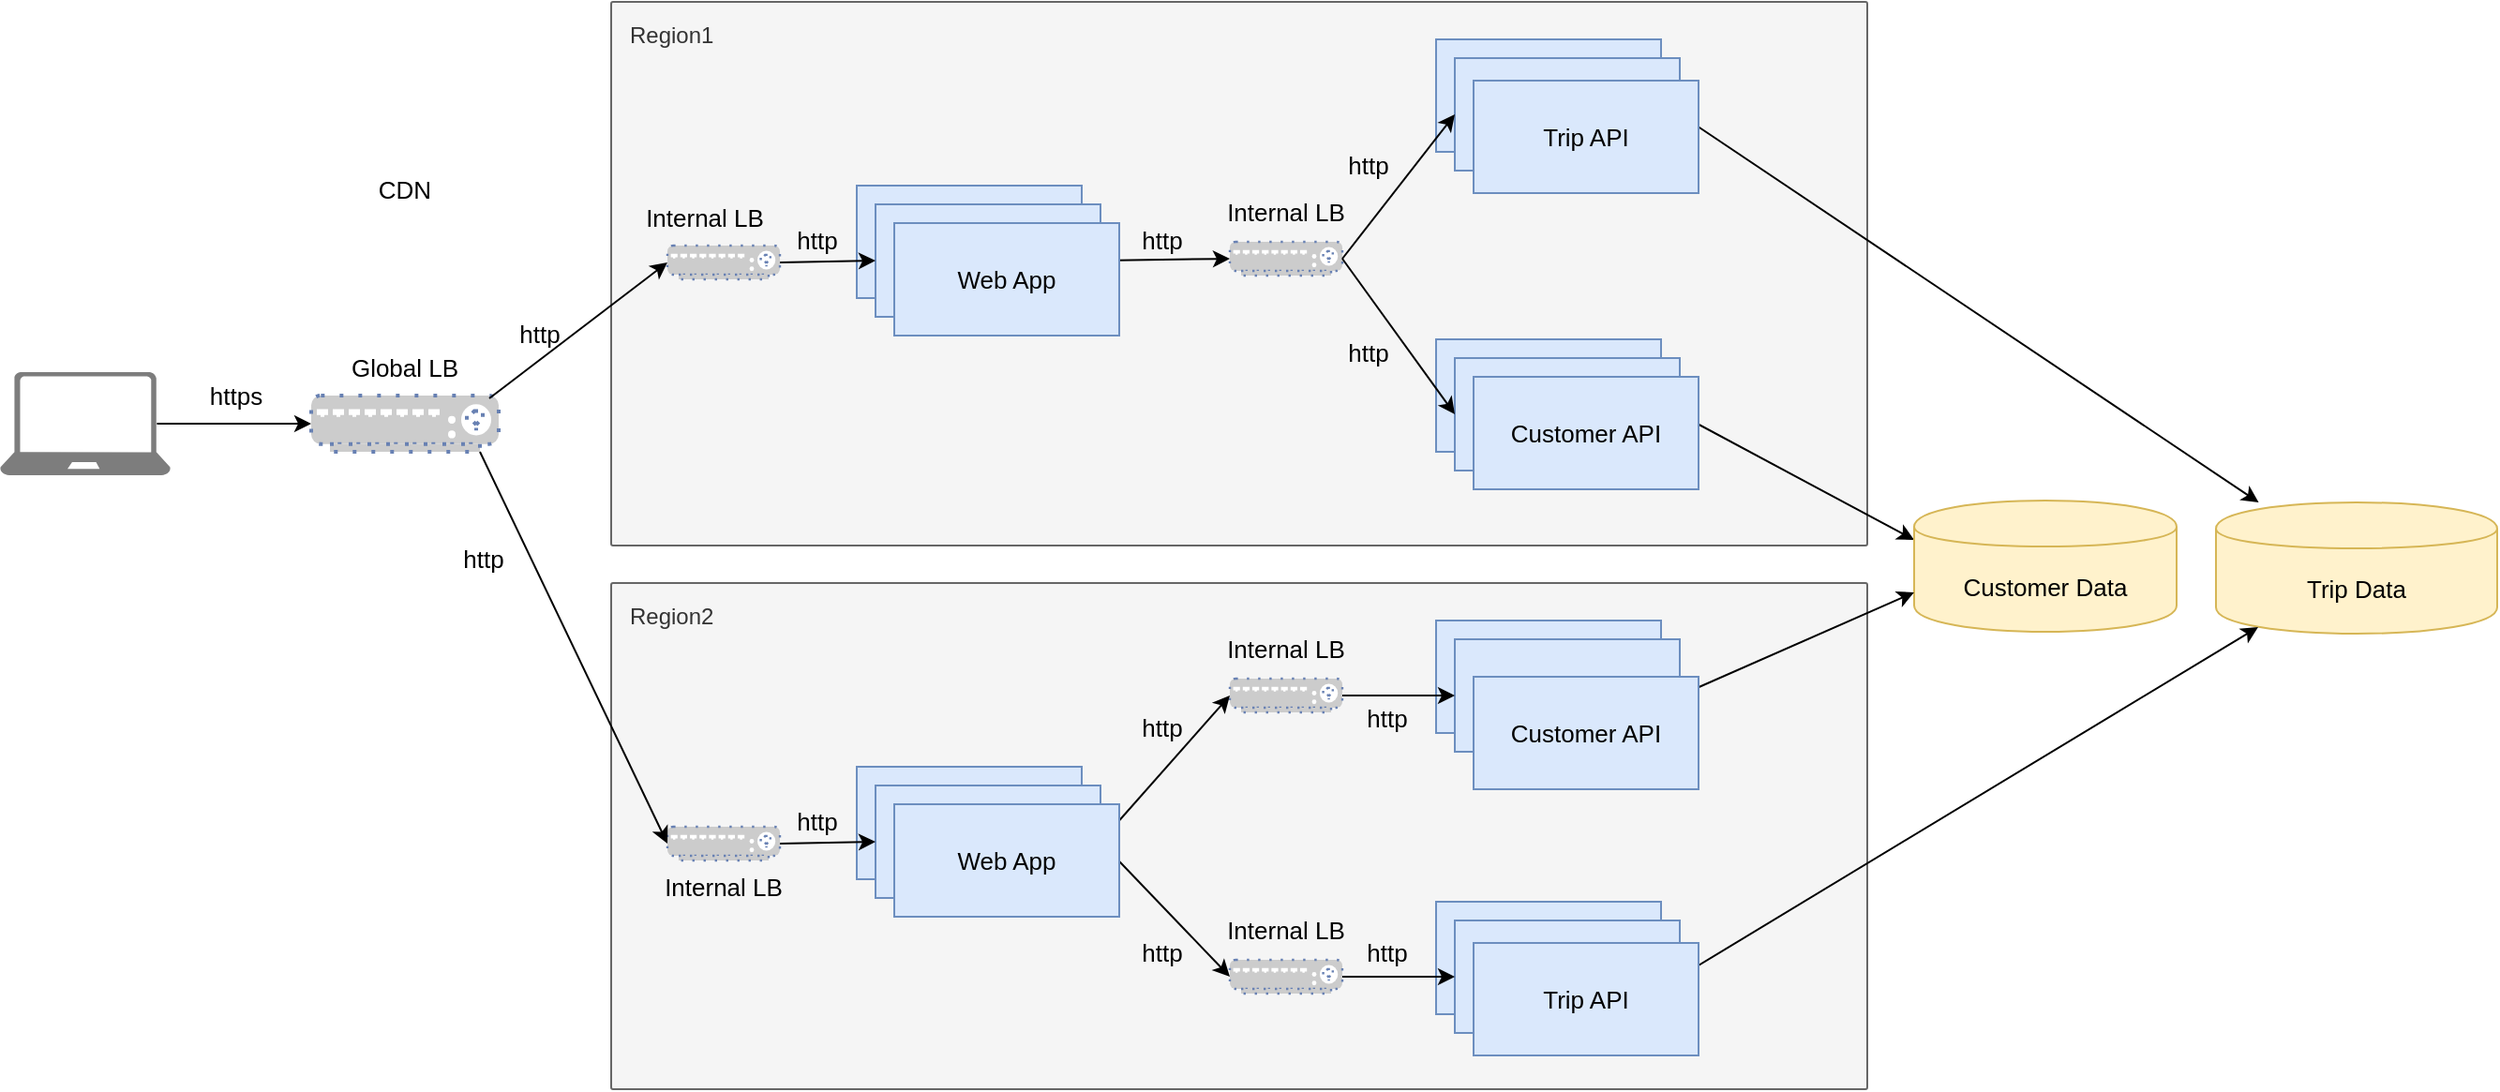 <mxfile pages="2" version="11.2.4" type="github"><diagram id="srGy0C1KCGIiali04cpO" name="Page-1"><mxGraphModel dx="932" dy="540" grid="1" gridSize="10" guides="1" tooltips="1" connect="1" arrows="1" fold="1" page="1" pageScale="1" pageWidth="850" pageHeight="1100" math="0" shadow="0"><root><mxCell id="0"/><mxCell id="1" parent="0"/><mxCell id="KR7yI7wQcD8ZDwXVtU_Y-67" value="Trip Data" style="shape=cylinder;whiteSpace=wrap;html=1;boundedLbl=1;backgroundOutline=1;fontSize=13;fillColor=#fff2cc;strokeColor=#d6b656;" parent="1" vertex="1"><mxGeometry x="1216" y="317" width="150" height="70" as="geometry"/></mxCell><mxCell id="KR7yI7wQcD8ZDwXVtU_Y-27" style="edgeStyle=none;rounded=0;orthogonalLoop=1;jettySize=auto;html=1;exitX=0.92;exitY=0.5;exitDx=0;exitDy=0;exitPerimeter=0;entryX=0;entryY=0.5;entryDx=0;entryDy=0;entryPerimeter=0;fontSize=13;" parent="1" source="KR7yI7wQcD8ZDwXVtU_Y-8" target="KR7yI7wQcD8ZDwXVtU_Y-18" edge="1"><mxGeometry relative="1" as="geometry"/></mxCell><mxCell id="KR7yI7wQcD8ZDwXVtU_Y-8" value="" style="pointerEvents=1;shadow=0;dashed=0;html=1;strokeColor=none;labelPosition=center;verticalLabelPosition=bottom;verticalAlign=top;align=center;shape=mxgraph.azure.laptop;fillColor=#7D7D7D;" parent="1" vertex="1"><mxGeometry x="34" y="247.5" width="91" height="55" as="geometry"/></mxCell><mxCell id="KR7yI7wQcD8ZDwXVtU_Y-16" value="Region1" style="points=[[0,0,0],[0.25,0,0],[0.5,0,0],[0.75,0,0],[1,0,0],[1,0.25,0],[1,0.5,0],[1,0.75,0],[1,1,0],[0.75,1,0],[0.5,1,0],[0.25,1,0],[0,1,0],[0,0.75,0],[0,0.5,0],[0,0.25,0]];rounded=1;absoluteArcSize=1;arcSize=2;html=1;strokeColor=#666666;shadow=0;dashed=0;fontSize=12;fontColor=#333333;align=left;verticalAlign=top;spacing=10;spacingTop=-4;fillColor=#f5f5f5;dashPattern=1 4;" parent="1" vertex="1"><mxGeometry x="360" y="50" width="670" height="290" as="geometry"/></mxCell><mxCell id="KR7yI7wQcD8ZDwXVtU_Y-18" value="" style="fontColor=#0066CC;verticalAlign=top;verticalLabelPosition=bottom;labelPosition=center;align=center;html=1;outlineConnect=0;fillColor=#CCCCCC;strokeColor=#6881B3;gradientColor=none;gradientDirection=north;strokeWidth=2;shape=mxgraph.networks.load_balancer;dashed=1;dashPattern=1 4;" parent="1" vertex="1"><mxGeometry x="200" y="260" width="100" height="30" as="geometry"/></mxCell><mxCell id="KR7yI7wQcD8ZDwXVtU_Y-22" value="" style="shape=image;html=1;verticalAlign=top;verticalLabelPosition=bottom;labelBackgroundColor=#ffffff;imageAspect=0;aspect=fixed;image=https://cdn2.iconfinder.com/data/icons/whcompare-servers-web-hosting/50/cdn-128.png;dashed=1;dashPattern=1 4;fontSize=13;" parent="1" vertex="1"><mxGeometry x="220" y="160" width="60" height="60" as="geometry"/></mxCell><mxCell id="KR7yI7wQcD8ZDwXVtU_Y-23" value="CDN" style="text;html=1;strokeColor=none;fillColor=none;align=center;verticalAlign=middle;whiteSpace=wrap;rounded=0;dashed=1;dashPattern=1 4;fontSize=13;" parent="1" vertex="1"><mxGeometry x="230" y="140" width="40" height="20" as="geometry"/></mxCell><mxCell id="KR7yI7wQcD8ZDwXVtU_Y-24" value="Global LB" style="text;html=1;strokeColor=none;fillColor=none;align=center;verticalAlign=middle;whiteSpace=wrap;rounded=0;dashed=1;dashPattern=1 4;fontSize=13;" parent="1" vertex="1"><mxGeometry x="210" y="235" width="80" height="20" as="geometry"/></mxCell><mxCell id="KR7yI7wQcD8ZDwXVtU_Y-25" value="Web App" style="rounded=0;whiteSpace=wrap;html=1;fontSize=13;fillColor=#dae8fc;strokeColor=#6c8ebf;" parent="1" vertex="1"><mxGeometry x="491" y="148" width="120" height="60" as="geometry"/></mxCell><mxCell id="KR7yI7wQcD8ZDwXVtU_Y-30" value="https" style="text;html=1;strokeColor=none;fillColor=none;align=center;verticalAlign=middle;whiteSpace=wrap;rounded=0;dashed=1;dashPattern=1 4;fontSize=13;" parent="1" vertex="1"><mxGeometry x="140" y="250" width="40" height="20" as="geometry"/></mxCell><mxCell id="KR7yI7wQcD8ZDwXVtU_Y-48" style="edgeStyle=none;rounded=0;orthogonalLoop=1;jettySize=auto;html=1;exitX=1;exitY=0.5;exitDx=0;exitDy=0;entryX=0;entryY=0.5;entryDx=0;entryDy=0;entryPerimeter=0;fontSize=13;" parent="1" source="KR7yI7wQcD8ZDwXVtU_Y-32" target="KR7yI7wQcD8ZDwXVtU_Y-47" edge="1"><mxGeometry relative="1" as="geometry"/></mxCell><mxCell id="KR7yI7wQcD8ZDwXVtU_Y-32" value="Web App" style="rounded=0;whiteSpace=wrap;html=1;fontSize=13;fillColor=#dae8fc;strokeColor=#6c8ebf;" parent="1" vertex="1"><mxGeometry x="501" y="158" width="120" height="60" as="geometry"/></mxCell><mxCell id="KR7yI7wQcD8ZDwXVtU_Y-33" value="Web App" style="rounded=0;whiteSpace=wrap;html=1;fontSize=13;fillColor=#dae8fc;strokeColor=#6c8ebf;" parent="1" vertex="1"><mxGeometry x="511" y="168" width="120" height="60" as="geometry"/></mxCell><mxCell id="KR7yI7wQcD8ZDwXVtU_Y-34" style="edgeStyle=none;rounded=0;orthogonalLoop=1;jettySize=auto;html=1;exitX=0.95;exitY=0.05;exitDx=0;exitDy=0;exitPerimeter=0;fontSize=13;entryX=0;entryY=0.5;entryDx=0;entryDy=0;entryPerimeter=0;" parent="1" source="KR7yI7wQcD8ZDwXVtU_Y-18" target="KR7yI7wQcD8ZDwXVtU_Y-44" edge="1"><mxGeometry relative="1" as="geometry"><mxPoint x="320" y="190" as="targetPoint"/></mxGeometry></mxCell><mxCell id="KR7yI7wQcD8ZDwXVtU_Y-40" value="http" style="text;html=1;strokeColor=none;fillColor=none;align=center;verticalAlign=middle;whiteSpace=wrap;rounded=0;dashed=1;dashPattern=1 4;fontSize=13;" parent="1" vertex="1"><mxGeometry x="302" y="217" width="40" height="20" as="geometry"/></mxCell><mxCell id="KR7yI7wQcD8ZDwXVtU_Y-46" style="edgeStyle=none;rounded=0;orthogonalLoop=1;jettySize=auto;html=1;exitX=1;exitY=0.5;exitDx=0;exitDy=0;exitPerimeter=0;entryX=0;entryY=0.5;entryDx=0;entryDy=0;fontSize=13;" parent="1" source="KR7yI7wQcD8ZDwXVtU_Y-44" target="KR7yI7wQcD8ZDwXVtU_Y-32" edge="1"><mxGeometry relative="1" as="geometry"/></mxCell><mxCell id="KR7yI7wQcD8ZDwXVtU_Y-44" value="" style="fontColor=#0066CC;verticalAlign=top;verticalLabelPosition=bottom;labelPosition=center;align=center;html=1;outlineConnect=0;fillColor=#CCCCCC;strokeColor=#6881B3;gradientColor=none;gradientDirection=north;strokeWidth=2;shape=mxgraph.networks.load_balancer;dashed=1;dashPattern=1 4;" parent="1" vertex="1"><mxGeometry x="390" y="180" width="60" height="18" as="geometry"/></mxCell><mxCell id="KR7yI7wQcD8ZDwXVtU_Y-47" value="" style="fontColor=#0066CC;verticalAlign=top;verticalLabelPosition=bottom;labelPosition=center;align=center;html=1;outlineConnect=0;fillColor=#CCCCCC;strokeColor=#6881B3;gradientColor=none;gradientDirection=north;strokeWidth=2;shape=mxgraph.networks.load_balancer;dashed=1;dashPattern=1 4;" parent="1" vertex="1"><mxGeometry x="690" y="178" width="60" height="18" as="geometry"/></mxCell><mxCell id="KR7yI7wQcD8ZDwXVtU_Y-49" value="" style="rounded=0;whiteSpace=wrap;html=1;fontSize=13;fillColor=#dae8fc;strokeColor=#6c8ebf;" parent="1" vertex="1"><mxGeometry x="800" y="70" width="120" height="60" as="geometry"/></mxCell><mxCell id="KR7yI7wQcD8ZDwXVtU_Y-50" value="" style="rounded=0;whiteSpace=wrap;html=1;fontSize=13;fillColor=#dae8fc;strokeColor=#6c8ebf;" parent="1" vertex="1"><mxGeometry x="810" y="80" width="120" height="60" as="geometry"/></mxCell><mxCell id="KR7yI7wQcD8ZDwXVtU_Y-52" value="http" style="text;html=1;strokeColor=none;fillColor=none;align=center;verticalAlign=middle;whiteSpace=wrap;rounded=0;dashed=1;dashPattern=1 4;fontSize=13;" parent="1" vertex="1"><mxGeometry x="450" y="167" width="40" height="20" as="geometry"/></mxCell><mxCell id="KR7yI7wQcD8ZDwXVtU_Y-53" value="http" style="text;html=1;strokeColor=none;fillColor=none;align=center;verticalAlign=middle;whiteSpace=wrap;rounded=0;dashed=1;dashPattern=1 4;fontSize=13;" parent="1" vertex="1"><mxGeometry x="634" y="167" width="40" height="20" as="geometry"/></mxCell><mxCell id="KR7yI7wQcD8ZDwXVtU_Y-54" value="Internal LB" style="text;html=1;strokeColor=none;fillColor=none;align=center;verticalAlign=middle;whiteSpace=wrap;rounded=0;fontSize=13;" parent="1" vertex="1"><mxGeometry x="370" y="155" width="80" height="20" as="geometry"/></mxCell><mxCell id="KR7yI7wQcD8ZDwXVtU_Y-55" value="Internal LB" style="text;html=1;strokeColor=none;fillColor=none;align=center;verticalAlign=middle;whiteSpace=wrap;rounded=0;fontSize=13;" parent="1" vertex="1"><mxGeometry x="680" y="152" width="80" height="20" as="geometry"/></mxCell><mxCell id="KR7yI7wQcD8ZDwXVtU_Y-57" value="" style="rounded=0;whiteSpace=wrap;html=1;fontSize=13;fillColor=#dae8fc;strokeColor=#6c8ebf;" parent="1" vertex="1"><mxGeometry x="800" y="230" width="120" height="60" as="geometry"/></mxCell><mxCell id="KR7yI7wQcD8ZDwXVtU_Y-72" style="rounded=0;orthogonalLoop=1;jettySize=auto;elbow=vertical;html=1;exitX=1;exitY=0.5;exitDx=0;exitDy=0;entryX=0;entryY=0.3;entryDx=0;entryDy=0;fontSize=13;" parent="1" source="KR7yI7wQcD8ZDwXVtU_Y-58" target="KR7yI7wQcD8ZDwXVtU_Y-68" edge="1"><mxGeometry relative="1" as="geometry"/></mxCell><mxCell id="KR7yI7wQcD8ZDwXVtU_Y-58" value="" style="rounded=0;whiteSpace=wrap;html=1;fontSize=13;fillColor=#dae8fc;strokeColor=#6c8ebf;" parent="1" vertex="1"><mxGeometry x="810" y="240" width="120" height="60" as="geometry"/></mxCell><mxCell id="KR7yI7wQcD8ZDwXVtU_Y-59" value="Customer API" style="rounded=0;whiteSpace=wrap;html=1;fontSize=13;fillColor=#dae8fc;strokeColor=#6c8ebf;" parent="1" vertex="1"><mxGeometry x="820" y="250" width="120" height="60" as="geometry"/></mxCell><mxCell id="KR7yI7wQcD8ZDwXVtU_Y-61" value="http" style="text;html=1;strokeColor=none;fillColor=none;align=center;verticalAlign=middle;whiteSpace=wrap;rounded=0;dashed=1;dashPattern=1 4;fontSize=13;" parent="1" vertex="1"><mxGeometry x="744" y="127" width="40" height="20" as="geometry"/></mxCell><mxCell id="KR7yI7wQcD8ZDwXVtU_Y-62" value="http" style="text;html=1;strokeColor=none;fillColor=none;align=center;verticalAlign=middle;whiteSpace=wrap;rounded=0;dashed=1;dashPattern=1 4;fontSize=13;" parent="1" vertex="1"><mxGeometry x="744" y="227" width="40" height="20" as="geometry"/></mxCell><mxCell id="KR7yI7wQcD8ZDwXVtU_Y-56" style="edgeStyle=none;rounded=0;orthogonalLoop=1;jettySize=auto;html=1;exitX=1;exitY=0.5;exitDx=0;exitDy=0;exitPerimeter=0;entryX=0;entryY=0.5;entryDx=0;entryDy=0;fontSize=13;" parent="1" source="KR7yI7wQcD8ZDwXVtU_Y-47" target="KR7yI7wQcD8ZDwXVtU_Y-50" edge="1"><mxGeometry relative="1" as="geometry"/></mxCell><mxCell id="KR7yI7wQcD8ZDwXVtU_Y-60" style="edgeStyle=none;rounded=0;orthogonalLoop=1;jettySize=auto;html=1;exitX=1;exitY=0.5;exitDx=0;exitDy=0;exitPerimeter=0;entryX=0;entryY=0.5;entryDx=0;entryDy=0;fontSize=13;" parent="1" source="KR7yI7wQcD8ZDwXVtU_Y-47" target="KR7yI7wQcD8ZDwXVtU_Y-58" edge="1"><mxGeometry relative="1" as="geometry"/></mxCell><mxCell id="KR7yI7wQcD8ZDwXVtU_Y-66" style="rounded=0;orthogonalLoop=1;jettySize=auto;html=1;exitX=1;exitY=0.5;exitDx=0;exitDy=0;fontSize=13;elbow=vertical;" parent="1" source="KR7yI7wQcD8ZDwXVtU_Y-50" target="KR7yI7wQcD8ZDwXVtU_Y-67" edge="1"><mxGeometry relative="1" as="geometry"><mxPoint x="1310" y="112" as="targetPoint"/></mxGeometry></mxCell><mxCell id="KR7yI7wQcD8ZDwXVtU_Y-51" value="Trip API" style="rounded=0;whiteSpace=wrap;html=1;fontSize=13;fillColor=#dae8fc;strokeColor=#6c8ebf;" parent="1" vertex="1"><mxGeometry x="820" y="92" width="120" height="60" as="geometry"/></mxCell><mxCell id="KR7yI7wQcD8ZDwXVtU_Y-68" value="Customer Data" style="shape=cylinder;whiteSpace=wrap;html=1;boundedLbl=1;backgroundOutline=1;fontSize=13;fillColor=#fff2cc;strokeColor=#d6b656;" parent="1" vertex="1"><mxGeometry x="1055" y="316" width="140" height="70" as="geometry"/></mxCell><mxCell id="KR7yI7wQcD8ZDwXVtU_Y-75" value="Region2" style="points=[[0,0,0],[0.25,0,0],[0.5,0,0],[0.75,0,0],[1,0,0],[1,0.25,0],[1,0.5,0],[1,0.75,0],[1,1,0],[0.75,1,0],[0.5,1,0],[0.25,1,0],[0,1,0],[0,0.75,0],[0,0.5,0],[0,0.25,0]];rounded=1;absoluteArcSize=1;arcSize=2;html=1;strokeColor=#666666;shadow=0;dashed=0;fontSize=12;fontColor=#333333;align=left;verticalAlign=top;spacing=10;spacingTop=-4;fillColor=#f5f5f5;dashPattern=1 4;" parent="1" vertex="1"><mxGeometry x="360" y="360" width="670" height="270" as="geometry"/></mxCell><mxCell id="KR7yI7wQcD8ZDwXVtU_Y-76" value="Web App" style="rounded=0;whiteSpace=wrap;html=1;fontSize=13;fillColor=#dae8fc;strokeColor=#6c8ebf;" parent="1" vertex="1"><mxGeometry x="491" y="458" width="120" height="60" as="geometry"/></mxCell><mxCell id="KR7yI7wQcD8ZDwXVtU_Y-77" style="edgeStyle=none;rounded=0;orthogonalLoop=1;jettySize=auto;html=1;exitX=1;exitY=0.5;exitDx=0;exitDy=0;entryX=0;entryY=0.5;entryDx=0;entryDy=0;entryPerimeter=0;fontSize=13;" parent="1" source="KR7yI7wQcD8ZDwXVtU_Y-78" target="KR7yI7wQcD8ZDwXVtU_Y-82" edge="1"><mxGeometry relative="1" as="geometry"/></mxCell><mxCell id="KR7yI7wQcD8ZDwXVtU_Y-78" value="Web App" style="rounded=0;whiteSpace=wrap;html=1;fontSize=13;fillColor=#dae8fc;strokeColor=#6c8ebf;" parent="1" vertex="1"><mxGeometry x="501" y="468" width="120" height="60" as="geometry"/></mxCell><mxCell id="KR7yI7wQcD8ZDwXVtU_Y-80" style="edgeStyle=none;rounded=0;orthogonalLoop=1;jettySize=auto;html=1;exitX=1;exitY=0.5;exitDx=0;exitDy=0;exitPerimeter=0;entryX=0;entryY=0.5;entryDx=0;entryDy=0;fontSize=13;" parent="1" source="KR7yI7wQcD8ZDwXVtU_Y-81" target="KR7yI7wQcD8ZDwXVtU_Y-78" edge="1"><mxGeometry relative="1" as="geometry"/></mxCell><mxCell id="KR7yI7wQcD8ZDwXVtU_Y-81" value="" style="fontColor=#0066CC;verticalAlign=top;verticalLabelPosition=bottom;labelPosition=center;align=center;html=1;outlineConnect=0;fillColor=#CCCCCC;strokeColor=#6881B3;gradientColor=none;gradientDirection=north;strokeWidth=2;shape=mxgraph.networks.load_balancer;dashed=1;dashPattern=1 4;" parent="1" vertex="1"><mxGeometry x="390" y="490" width="60" height="18" as="geometry"/></mxCell><mxCell id="KR7yI7wQcD8ZDwXVtU_Y-83" value="" style="rounded=0;whiteSpace=wrap;html=1;fontSize=13;fillColor=#dae8fc;strokeColor=#6c8ebf;" parent="1" vertex="1"><mxGeometry x="800" y="530" width="120" height="60" as="geometry"/></mxCell><mxCell id="KR7yI7wQcD8ZDwXVtU_Y-98" style="rounded=0;orthogonalLoop=1;jettySize=auto;elbow=vertical;html=1;exitX=1;exitY=0.5;exitDx=0;exitDy=0;entryX=0.15;entryY=0.95;entryDx=0;entryDy=0;fontSize=13;entryPerimeter=0;" parent="1" source="KR7yI7wQcD8ZDwXVtU_Y-84" target="KR7yI7wQcD8ZDwXVtU_Y-67" edge="1"><mxGeometry relative="1" as="geometry"/></mxCell><mxCell id="KR7yI7wQcD8ZDwXVtU_Y-84" value="" style="rounded=0;whiteSpace=wrap;html=1;fontSize=13;fillColor=#dae8fc;strokeColor=#6c8ebf;" parent="1" vertex="1"><mxGeometry x="810" y="540" width="120" height="60" as="geometry"/></mxCell><mxCell id="KR7yI7wQcD8ZDwXVtU_Y-85" value="http" style="text;html=1;strokeColor=none;fillColor=none;align=center;verticalAlign=middle;whiteSpace=wrap;rounded=0;dashed=1;dashPattern=1 4;fontSize=13;" parent="1" vertex="1"><mxGeometry x="450" y="477" width="40" height="20" as="geometry"/></mxCell><mxCell id="KR7yI7wQcD8ZDwXVtU_Y-86" value="http" style="text;html=1;strokeColor=none;fillColor=none;align=center;verticalAlign=middle;whiteSpace=wrap;rounded=0;dashed=1;dashPattern=1 4;fontSize=13;" parent="1" vertex="1"><mxGeometry x="634" y="547" width="40" height="20" as="geometry"/></mxCell><mxCell id="KR7yI7wQcD8ZDwXVtU_Y-87" value="Internal LB" style="text;html=1;strokeColor=none;fillColor=none;align=center;verticalAlign=middle;whiteSpace=wrap;rounded=0;fontSize=13;" parent="1" vertex="1"><mxGeometry x="380" y="512" width="80" height="20" as="geometry"/></mxCell><mxCell id="KR7yI7wQcD8ZDwXVtU_Y-89" value="" style="rounded=0;whiteSpace=wrap;html=1;fontSize=13;fillColor=#dae8fc;strokeColor=#6c8ebf;" parent="1" vertex="1"><mxGeometry x="800" y="380" width="120" height="60" as="geometry"/></mxCell><mxCell id="KR7yI7wQcD8ZDwXVtU_Y-90" style="rounded=0;orthogonalLoop=1;jettySize=auto;elbow=vertical;html=1;exitX=1;exitY=0.5;exitDx=0;exitDy=0;entryX=0;entryY=0.7;entryDx=0;entryDy=0;fontSize=13;" parent="1" source="KR7yI7wQcD8ZDwXVtU_Y-91" edge="1" target="KR7yI7wQcD8ZDwXVtU_Y-68"><mxGeometry relative="1" as="geometry"><mxPoint x="1060" y="420" as="targetPoint"/></mxGeometry></mxCell><mxCell id="KR7yI7wQcD8ZDwXVtU_Y-91" value="" style="rounded=0;whiteSpace=wrap;html=1;fontSize=13;fillColor=#dae8fc;strokeColor=#6c8ebf;" parent="1" vertex="1"><mxGeometry x="810" y="390" width="120" height="60" as="geometry"/></mxCell><mxCell id="KR7yI7wQcD8ZDwXVtU_Y-92" value="Customer API" style="rounded=0;whiteSpace=wrap;html=1;fontSize=13;fillColor=#dae8fc;strokeColor=#6c8ebf;" parent="1" vertex="1"><mxGeometry x="820" y="410" width="120" height="60" as="geometry"/></mxCell><mxCell id="KR7yI7wQcD8ZDwXVtU_Y-93" value="http" style="text;html=1;strokeColor=none;fillColor=none;align=center;verticalAlign=middle;whiteSpace=wrap;rounded=0;dashed=1;dashPattern=1 4;fontSize=13;" parent="1" vertex="1"><mxGeometry x="754" y="547" width="40" height="20" as="geometry"/></mxCell><mxCell id="KR7yI7wQcD8ZDwXVtU_Y-94" value="http" style="text;html=1;strokeColor=none;fillColor=none;align=center;verticalAlign=middle;whiteSpace=wrap;rounded=0;dashed=1;dashPattern=1 4;fontSize=13;" parent="1" vertex="1"><mxGeometry x="754" y="422" width="40" height="20" as="geometry"/></mxCell><mxCell id="KR7yI7wQcD8ZDwXVtU_Y-95" style="edgeStyle=none;rounded=0;orthogonalLoop=1;jettySize=auto;html=1;exitX=1;exitY=0.5;exitDx=0;exitDy=0;exitPerimeter=0;entryX=0;entryY=0.5;entryDx=0;entryDy=0;fontSize=13;" parent="1" source="KR7yI7wQcD8ZDwXVtU_Y-82" target="KR7yI7wQcD8ZDwXVtU_Y-84" edge="1"><mxGeometry relative="1" as="geometry"/></mxCell><mxCell id="KR7yI7wQcD8ZDwXVtU_Y-96" style="edgeStyle=none;rounded=0;orthogonalLoop=1;jettySize=auto;html=1;exitX=1;exitY=0.5;exitDx=0;exitDy=0;exitPerimeter=0;entryX=0;entryY=0.5;entryDx=0;entryDy=0;fontSize=13;" parent="1" source="1PbFXKkk2J-fM7trq27X-3" target="KR7yI7wQcD8ZDwXVtU_Y-91" edge="1"><mxGeometry relative="1" as="geometry"/></mxCell><mxCell id="KR7yI7wQcD8ZDwXVtU_Y-97" value="Trip API" style="rounded=0;whiteSpace=wrap;html=1;fontSize=13;fillColor=#dae8fc;strokeColor=#6c8ebf;" parent="1" vertex="1"><mxGeometry x="820" y="552" width="120" height="60" as="geometry"/></mxCell><mxCell id="KR7yI7wQcD8ZDwXVtU_Y-99" style="rounded=0;orthogonalLoop=1;jettySize=auto;elbow=vertical;html=1;exitX=0.9;exitY=1;exitDx=0;exitDy=0;exitPerimeter=0;entryX=0;entryY=0.5;entryDx=0;entryDy=0;entryPerimeter=0;fontSize=13;" parent="1" source="KR7yI7wQcD8ZDwXVtU_Y-18" target="KR7yI7wQcD8ZDwXVtU_Y-81" edge="1"><mxGeometry relative="1" as="geometry"/></mxCell><mxCell id="KR7yI7wQcD8ZDwXVtU_Y-100" value="http" style="text;html=1;strokeColor=none;fillColor=none;align=center;verticalAlign=middle;whiteSpace=wrap;rounded=0;dashed=1;dashPattern=1 4;fontSize=13;" parent="1" vertex="1"><mxGeometry x="272" y="337" width="40" height="20" as="geometry"/></mxCell><mxCell id="1PbFXKkk2J-fM7trq27X-1" value="" style="group" vertex="1" connectable="0" parent="1"><mxGeometry x="680" y="535" width="80" height="44" as="geometry"/></mxCell><mxCell id="KR7yI7wQcD8ZDwXVtU_Y-82" value="" style="fontColor=#0066CC;verticalAlign=top;verticalLabelPosition=bottom;labelPosition=center;align=center;html=1;outlineConnect=0;fillColor=#CCCCCC;strokeColor=#6881B3;gradientColor=none;gradientDirection=north;strokeWidth=2;shape=mxgraph.networks.load_balancer;dashed=1;dashPattern=1 4;" parent="1PbFXKkk2J-fM7trq27X-1" vertex="1"><mxGeometry x="10" y="26" width="60" height="18" as="geometry"/></mxCell><mxCell id="KR7yI7wQcD8ZDwXVtU_Y-88" value="Internal LB" style="text;html=1;strokeColor=none;fillColor=none;align=center;verticalAlign=middle;whiteSpace=wrap;rounded=0;fontSize=13;" parent="1PbFXKkk2J-fM7trq27X-1" vertex="1"><mxGeometry width="80" height="20" as="geometry"/></mxCell><mxCell id="1PbFXKkk2J-fM7trq27X-2" value="" style="group" vertex="1" connectable="0" parent="1"><mxGeometry x="680" y="385" width="80" height="44" as="geometry"/></mxCell><mxCell id="1PbFXKkk2J-fM7trq27X-3" value="" style="fontColor=#0066CC;verticalAlign=top;verticalLabelPosition=bottom;labelPosition=center;align=center;html=1;outlineConnect=0;fillColor=#CCCCCC;strokeColor=#6881B3;gradientColor=none;gradientDirection=north;strokeWidth=2;shape=mxgraph.networks.load_balancer;dashed=1;dashPattern=1 4;" vertex="1" parent="1PbFXKkk2J-fM7trq27X-2"><mxGeometry x="10" y="26" width="60" height="18" as="geometry"/></mxCell><mxCell id="1PbFXKkk2J-fM7trq27X-4" value="Internal LB" style="text;html=1;strokeColor=none;fillColor=none;align=center;verticalAlign=middle;whiteSpace=wrap;rounded=0;fontSize=13;" vertex="1" parent="1PbFXKkk2J-fM7trq27X-2"><mxGeometry width="80" height="20" as="geometry"/></mxCell><mxCell id="1PbFXKkk2J-fM7trq27X-6" style="edgeStyle=none;rounded=0;orthogonalLoop=1;jettySize=auto;html=1;exitX=1;exitY=0.5;exitDx=0;exitDy=0;entryX=0;entryY=0.5;entryDx=0;entryDy=0;entryPerimeter=0;fontSize=13;" edge="1" parent="1" target="1PbFXKkk2J-fM7trq27X-3"><mxGeometry relative="1" as="geometry"><mxPoint x="621" y="498" as="sourcePoint"/><mxPoint x="690" y="570" as="targetPoint"/></mxGeometry></mxCell><mxCell id="1PbFXKkk2J-fM7trq27X-7" value="http" style="text;html=1;strokeColor=none;fillColor=none;align=center;verticalAlign=middle;whiteSpace=wrap;rounded=0;dashed=1;dashPattern=1 4;fontSize=13;" vertex="1" parent="1"><mxGeometry x="634" y="427" width="40" height="20" as="geometry"/></mxCell><mxCell id="KR7yI7wQcD8ZDwXVtU_Y-79" value="Web App" style="rounded=0;whiteSpace=wrap;html=1;fontSize=13;fillColor=#dae8fc;strokeColor=#6c8ebf;" parent="1" vertex="1"><mxGeometry x="511" y="478" width="120" height="60" as="geometry"/></mxCell></root></mxGraphModel></diagram><diagram id="KIAuB_K0wEiPjuBz1VgH" name="Page-2"><mxGraphModel dx="277" dy="653" grid="1" gridSize="10" guides="1" tooltips="1" connect="1" arrows="1" fold="1" page="1" pageScale="1" pageWidth="850" pageHeight="1100" math="0" shadow="0"><root><mxCell id="XXIEaziTCkxGmzIZSNWI-0"/><mxCell id="XXIEaziTCkxGmzIZSNWI-1" parent="XXIEaziTCkxGmzIZSNWI-0"/><mxCell id="-nlEErn3rjYigXdJKppZ-23" value="Region2" style="points=[[0,0,0],[0.25,0,0],[0.5,0,0],[0.75,0,0],[1,0,0],[1,0.25,0],[1,0.5,0],[1,0.75,0],[1,1,0],[0.75,1,0],[0.5,1,0],[0.25,1,0],[0,1,0],[0,0.75,0],[0,0.5,0],[0,0.25,0]];rounded=1;absoluteArcSize=1;arcSize=2;html=1;strokeColor=#666666;shadow=0;dashed=0;fontSize=12;fontColor=#333333;align=left;verticalAlign=top;spacing=10;spacingTop=-4;fillColor=#f5f5f5;" vertex="1" parent="XXIEaziTCkxGmzIZSNWI-1"><mxGeometry x="1260" y="520" width="970" height="348" as="geometry"/></mxCell><mxCell id="-nlEErn3rjYigXdJKppZ-24" value="" style="shape=cylinder;whiteSpace=wrap;html=1;boundedLbl=1;backgroundOutline=1;fontSize=13;rotation=90;fillColor=#ffe6cc;strokeColor=#d79b00;" vertex="1" parent="XXIEaziTCkxGmzIZSNWI-1"><mxGeometry x="1965" y="663" width="30" height="90" as="geometry"/></mxCell><mxCell id="-nlEErn3rjYigXdJKppZ-25" value="Trip Changes Handlers" style="rounded=0;whiteSpace=wrap;html=1;movable=1;resizable=1;rotatable=1;deletable=1;editable=1;connectable=1;fillColor=#dae8fc;strokeColor=#6c8ebf;" vertex="1" parent="XXIEaziTCkxGmzIZSNWI-1"><mxGeometry x="2070" y="668" width="120" height="60" as="geometry"/></mxCell><mxCell id="-nlEErn3rjYigXdJKppZ-26" value="Trip Changes Handlers" style="rounded=0;whiteSpace=wrap;html=1;movable=1;resizable=1;rotatable=1;deletable=1;editable=1;connectable=1;fillColor=#dae8fc;strokeColor=#6c8ebf;" vertex="1" parent="XXIEaziTCkxGmzIZSNWI-1"><mxGeometry x="2080" y="678" width="120" height="60" as="geometry"/></mxCell><mxCell id="-nlEErn3rjYigXdJKppZ-27" value="Trip Changes Handlers" style="rounded=0;whiteSpace=wrap;html=1;movable=1;resizable=1;rotatable=1;deletable=1;editable=1;connectable=1;fillColor=#dae8fc;strokeColor=#6c8ebf;" vertex="1" parent="XXIEaziTCkxGmzIZSNWI-1"><mxGeometry x="2090" y="689.5" width="120" height="60" as="geometry"/></mxCell><mxCell id="-nlEErn3rjYigXdJKppZ-28" value="" style="edgeStyle=none;rounded=0;orthogonalLoop=1;jettySize=auto;html=1;fontSize=13;" edge="1" parent="XXIEaziTCkxGmzIZSNWI-1" source="-nlEErn3rjYigXdJKppZ-24" target="-nlEErn3rjYigXdJKppZ-26"><mxGeometry relative="1" as="geometry"/></mxCell><mxCell id="-nlEErn3rjYigXdJKppZ-29" value="Change Queue" style="text;html=1;strokeColor=none;fillColor=none;align=center;verticalAlign=middle;whiteSpace=wrap;rounded=0;fontSize=13;" vertex="1" parent="XXIEaziTCkxGmzIZSNWI-1"><mxGeometry x="1910" y="668" width="130" height="20" as="geometry"/></mxCell><mxCell id="-nlEErn3rjYigXdJKppZ-30" value="Flight Providers" style="whiteSpace=wrap;html=1;fillColor=#dae8fc;strokeColor=#6c8ebf;" vertex="1" parent="XXIEaziTCkxGmzIZSNWI-1"><mxGeometry x="1625" y="668" width="120" height="60" as="geometry"/></mxCell><mxCell id="-nlEErn3rjYigXdJKppZ-31" style="edgeStyle=orthogonalEdgeStyle;rounded=0;orthogonalLoop=1;jettySize=auto;html=1;exitX=1;exitY=0.5;exitDx=0;exitDy=0;entryX=0.5;entryY=1;entryDx=0;entryDy=0;dashed=1;" edge="1" parent="XXIEaziTCkxGmzIZSNWI-1" source="-nlEErn3rjYigXdJKppZ-32" target="-nlEErn3rjYigXdJKppZ-24"><mxGeometry relative="1" as="geometry"/></mxCell><mxCell id="-nlEErn3rjYigXdJKppZ-32" value="Car Handlers" style="whiteSpace=wrap;html=1;fillColor=#dae8fc;strokeColor=#6c8ebf;" vertex="1" parent="XXIEaziTCkxGmzIZSNWI-1"><mxGeometry x="1635" y="678" width="120" height="60" as="geometry"/></mxCell><mxCell id="-nlEErn3rjYigXdJKppZ-33" value="Flight Providers" style="whiteSpace=wrap;html=1;fillColor=#dae8fc;strokeColor=#6c8ebf;" vertex="1" parent="XXIEaziTCkxGmzIZSNWI-1"><mxGeometry x="1550" y="769.5" width="120" height="60" as="geometry"/></mxCell><mxCell id="-nlEErn3rjYigXdJKppZ-34" value="" style="edgeStyle=none;rounded=0;orthogonalLoop=1;jettySize=auto;html=1;fontSize=13;dashed=1;" edge="1" parent="XXIEaziTCkxGmzIZSNWI-1" source="-nlEErn3rjYigXdJKppZ-35" target="-nlEErn3rjYigXdJKppZ-32"><mxGeometry relative="1" as="geometry"/></mxCell><mxCell id="-nlEErn3rjYigXdJKppZ-35" value="" style="shape=cylinder;whiteSpace=wrap;html=1;boundedLbl=1;backgroundOutline=1;rotation=89;fillColor=#ffe6cc;strokeColor=#d79b00;" vertex="1" parent="XXIEaziTCkxGmzIZSNWI-1"><mxGeometry x="1471" y="662" width="33" height="92" as="geometry"/></mxCell><mxCell id="-nlEErn3rjYigXdJKppZ-36" value="Flight Providers" style="whiteSpace=wrap;html=1;fillColor=#dae8fc;strokeColor=#6c8ebf;" vertex="1" parent="XXIEaziTCkxGmzIZSNWI-1"><mxGeometry x="1275" y="770.5" width="120" height="60" as="geometry"/></mxCell><mxCell id="-nlEErn3rjYigXdJKppZ-37" value="Car Rental Data Consummers" style="whiteSpace=wrap;html=1;fillColor=#dae8fc;strokeColor=#6c8ebf;" vertex="1" parent="XXIEaziTCkxGmzIZSNWI-1"><mxGeometry x="1275" y="663.5" width="120" height="60" as="geometry"/></mxCell><mxCell id="-nlEErn3rjYigXdJKppZ-38" value="Hotels Data Consummers" style="whiteSpace=wrap;html=1;fillColor=#dae8fc;strokeColor=#6c8ebf;" vertex="1" parent="XXIEaziTCkxGmzIZSNWI-1"><mxGeometry x="1275" y="558" width="120" height="60" as="geometry"/></mxCell><mxCell id="-nlEErn3rjYigXdJKppZ-39" value="Hotels Data Consummers" style="whiteSpace=wrap;html=1;fillColor=#dae8fc;strokeColor=#6c8ebf;" vertex="1" parent="XXIEaziTCkxGmzIZSNWI-1"><mxGeometry x="1285" y="568" width="120" height="60" as="geometry"/></mxCell><mxCell id="-nlEErn3rjYigXdJKppZ-40" style="edgeStyle=orthogonalEdgeStyle;rounded=0;orthogonalLoop=1;jettySize=auto;html=1;exitX=1;exitY=0.5;exitDx=0;exitDy=0;dashed=1;" edge="1" parent="XXIEaziTCkxGmzIZSNWI-1" source="-nlEErn3rjYigXdJKppZ-41" target="-nlEErn3rjYigXdJKppZ-55"><mxGeometry relative="1" as="geometry"/></mxCell><mxCell id="-nlEErn3rjYigXdJKppZ-41" value="Hotels Data Consummers" style="whiteSpace=wrap;html=1;fillColor=#dae8fc;strokeColor=#6c8ebf;" vertex="1" parent="XXIEaziTCkxGmzIZSNWI-1"><mxGeometry x="1295" y="578" width="120" height="60" as="geometry"/></mxCell><mxCell id="-nlEErn3rjYigXdJKppZ-42" value="" style="edgeStyle=none;rounded=0;orthogonalLoop=1;jettySize=auto;html=1;fontSize=13;dashed=1;" edge="1" parent="XXIEaziTCkxGmzIZSNWI-1" source="-nlEErn3rjYigXdJKppZ-43" target="-nlEErn3rjYigXdJKppZ-35"><mxGeometry relative="1" as="geometry"/></mxCell><mxCell id="-nlEErn3rjYigXdJKppZ-43" value="Car Rental Data Consummers" style="whiteSpace=wrap;html=1;fillColor=#dae8fc;strokeColor=#6c8ebf;" vertex="1" parent="XXIEaziTCkxGmzIZSNWI-1"><mxGeometry x="1285" y="673.5" width="120" height="60" as="geometry"/></mxCell><mxCell id="-nlEErn3rjYigXdJKppZ-44" value="Car Rental Data Consummers" style="whiteSpace=wrap;html=1;fillColor=#dae8fc;strokeColor=#6c8ebf;" vertex="1" parent="XXIEaziTCkxGmzIZSNWI-1"><mxGeometry x="1295" y="683.5" width="120" height="60" as="geometry"/></mxCell><mxCell id="-nlEErn3rjYigXdJKppZ-45" value="" style="edgeStyle=orthogonalEdgeStyle;rounded=0;orthogonalLoop=1;jettySize=auto;html=1;dashed=1;" edge="1" parent="XXIEaziTCkxGmzIZSNWI-1" source="-nlEErn3rjYigXdJKppZ-46" target="-nlEErn3rjYigXdJKppZ-52"><mxGeometry relative="1" as="geometry"/></mxCell><mxCell id="-nlEErn3rjYigXdJKppZ-46" value="Flight Providers" style="whiteSpace=wrap;html=1;fillColor=#dae8fc;strokeColor=#6c8ebf;" vertex="1" parent="XXIEaziTCkxGmzIZSNWI-1"><mxGeometry x="1285" y="780.5" width="120" height="60" as="geometry"/></mxCell><mxCell id="-nlEErn3rjYigXdJKppZ-47" value="Flight Providers" style="whiteSpace=wrap;html=1;fillColor=#dae8fc;strokeColor=#6c8ebf;" vertex="1" parent="XXIEaziTCkxGmzIZSNWI-1"><mxGeometry x="1295" y="790.5" width="120" height="60" as="geometry"/></mxCell><mxCell id="-nlEErn3rjYigXdJKppZ-48" style="edgeStyle=orthogonalEdgeStyle;rounded=0;orthogonalLoop=1;jettySize=auto;html=1;exitX=1;exitY=0.5;exitDx=0;exitDy=0;dashed=1;entryX=0.85;entryY=0.95;entryDx=0;entryDy=0;entryPerimeter=0;" edge="1" parent="XXIEaziTCkxGmzIZSNWI-1" source="-nlEErn3rjYigXdJKppZ-49" target="-nlEErn3rjYigXdJKppZ-24"><mxGeometry relative="1" as="geometry"><Array as="points"><mxPoint x="1900" y="810"/><mxPoint x="1900" y="719"/></Array><mxPoint x="1939" y="910" as="targetPoint"/></mxGeometry></mxCell><mxCell id="-nlEErn3rjYigXdJKppZ-49" value="Flight Providers" style="whiteSpace=wrap;html=1;fillColor=#dae8fc;strokeColor=#6c8ebf;" vertex="1" parent="XXIEaziTCkxGmzIZSNWI-1"><mxGeometry x="1560" y="779.5" width="120" height="60" as="geometry"/></mxCell><mxCell id="-nlEErn3rjYigXdJKppZ-50" style="edgeStyle=orthogonalEdgeStyle;rounded=0;orthogonalLoop=1;jettySize=auto;html=1;entryX=0.15;entryY=0.05;entryDx=0;entryDy=0;entryPerimeter=0;startArrow=classic;startFill=1;endArrow=none;endFill=0;exitX=0.15;exitY=0.95;exitDx=0;exitDy=0;exitPerimeter=0;" edge="1" parent="XXIEaziTCkxGmzIZSNWI-1" source="vjQj1NKLzPDhHvz3fE2W-48"><mxGeometry relative="1" as="geometry"><mxPoint x="1590" y="510" as="sourcePoint"/><mxPoint x="1590" y="769" as="targetPoint"/><Array as="points"><mxPoint x="1590" y="717"/></Array></mxGeometry></mxCell><mxCell id="-nlEErn3rjYigXdJKppZ-51" style="edgeStyle=orthogonalEdgeStyle;rounded=0;orthogonalLoop=1;jettySize=auto;html=1;exitX=0.5;exitY=0;exitDx=0;exitDy=0;dashed=1;" edge="1" parent="XXIEaziTCkxGmzIZSNWI-1" source="-nlEErn3rjYigXdJKppZ-52" target="-nlEErn3rjYigXdJKppZ-49"><mxGeometry relative="1" as="geometry"/></mxCell><mxCell id="-nlEErn3rjYigXdJKppZ-52" value="" style="shape=cylinder;whiteSpace=wrap;html=1;boundedLbl=1;backgroundOutline=1;rotation=89;fillColor=#ffe6cc;strokeColor=#d79b00;" vertex="1" parent="XXIEaziTCkxGmzIZSNWI-1"><mxGeometry x="1468" y="765.5" width="33" height="91" as="geometry"/></mxCell><mxCell id="-nlEErn3rjYigXdJKppZ-53" value="Car Handlers" style="whiteSpace=wrap;html=1;fillColor=#dae8fc;strokeColor=#6c8ebf;" vertex="1" parent="XXIEaziTCkxGmzIZSNWI-1"><mxGeometry x="1686" y="567" width="120" height="60" as="geometry"/></mxCell><mxCell id="-nlEErn3rjYigXdJKppZ-54" style="edgeStyle=orthogonalEdgeStyle;rounded=0;orthogonalLoop=1;jettySize=auto;html=1;exitX=0.5;exitY=0;exitDx=0;exitDy=0;dashed=1;" edge="1" parent="XXIEaziTCkxGmzIZSNWI-1" source="-nlEErn3rjYigXdJKppZ-55" target="-nlEErn3rjYigXdJKppZ-59"><mxGeometry relative="1" as="geometry"/></mxCell><mxCell id="-nlEErn3rjYigXdJKppZ-55" value="" style="shape=cylinder;whiteSpace=wrap;html=1;boundedLbl=1;backgroundOutline=1;rotation=89;fillColor=#ffe6cc;strokeColor=#d79b00;" vertex="1" parent="XXIEaziTCkxGmzIZSNWI-1"><mxGeometry x="1471" y="562" width="33" height="92" as="geometry"/></mxCell><mxCell id="-nlEErn3rjYigXdJKppZ-56" style="edgeStyle=orthogonalEdgeStyle;rounded=0;orthogonalLoop=1;jettySize=auto;html=1;exitX=0.5;exitY=1;exitDx=0;exitDy=0;entryX=0.5;entryY=0;entryDx=0;entryDy=0;endArrow=none;endFill=0;startArrow=classic;startFill=1;" edge="1" parent="XXIEaziTCkxGmzIZSNWI-1" source="vjQj1NKLzPDhHvz3fE2W-48"><mxGeometry relative="1" as="geometry"><mxPoint x="1658" y="667" as="targetPoint"/><mxPoint x="1658" y="515.897" as="sourcePoint"/></mxGeometry></mxCell><mxCell id="-nlEErn3rjYigXdJKppZ-57" style="edgeStyle=orthogonalEdgeStyle;rounded=0;orthogonalLoop=1;jettySize=auto;html=1;exitX=0.85;exitY=0.95;exitDx=0;exitDy=0;startArrow=classic;startFill=1;endArrow=none;endFill=0;exitPerimeter=0;" edge="1" parent="XXIEaziTCkxGmzIZSNWI-1" source="vjQj1NKLzPDhHvz3fE2W-48"><mxGeometry relative="1" as="geometry"><mxPoint x="1726" y="566" as="targetPoint"/><mxPoint x="1726.276" y="510.897" as="sourcePoint"/><Array as="points"><mxPoint x="1726" y="538"/><mxPoint x="1726" y="538"/></Array></mxGeometry></mxCell><mxCell id="-nlEErn3rjYigXdJKppZ-58" style="edgeStyle=orthogonalEdgeStyle;rounded=0;orthogonalLoop=1;jettySize=auto;html=1;exitX=1;exitY=0.5;exitDx=0;exitDy=0;entryX=0.15;entryY=0.95;entryDx=0;entryDy=0;entryPerimeter=0;dashed=1;" edge="1" parent="XXIEaziTCkxGmzIZSNWI-1" source="-nlEErn3rjYigXdJKppZ-59" target="-nlEErn3rjYigXdJKppZ-24"><mxGeometry relative="1" as="geometry"><Array as="points"><mxPoint x="1900" y="607"/><mxPoint x="1900" y="697"/></Array></mxGeometry></mxCell><mxCell id="-nlEErn3rjYigXdJKppZ-59" value="Hotels Handlers" style="whiteSpace=wrap;html=1;fillColor=#dae8fc;strokeColor=#6c8ebf;" vertex="1" parent="XXIEaziTCkxGmzIZSNWI-1"><mxGeometry x="1696" y="577" width="120" height="60" as="geometry"/></mxCell><mxCell id="vjQj1NKLzPDhHvz3fE2W-0" value="Region1" style="points=[[0,0,0],[0.25,0,0],[0.5,0,0],[0.75,0,0],[1,0,0],[1,0.25,0],[1,0.5,0],[1,0.75,0],[1,1,0],[0.75,1,0],[0.5,1,0],[0.25,1,0],[0,1,0],[0,0.75,0],[0,0.5,0],[0,0.25,0]];rounded=1;absoluteArcSize=1;arcSize=2;html=1;strokeColor=#666666;shadow=0;dashed=0;fontSize=12;fontColor=#333333;align=left;verticalAlign=top;spacing=10;spacingTop=-4;fillColor=#f5f5f5;" parent="XXIEaziTCkxGmzIZSNWI-1" vertex="1"><mxGeometry x="1260" y="80" width="970" height="330" as="geometry"/></mxCell><mxCell id="WqG4ml8LnHH4JUVWwtAk-0" value="Trip Data" style="shape=cylinder;whiteSpace=wrap;html=1;boundedLbl=1;backgroundOutline=1;fontSize=13;fillColor=#fff2cc;strokeColor=#d6b656;" parent="XXIEaziTCkxGmzIZSNWI-1" vertex="1"><mxGeometry x="2250" y="417" width="150" height="81" as="geometry"/></mxCell><mxCell id="WqG4ml8LnHH4JUVWwtAk-8" value="" style="shape=cylinder;whiteSpace=wrap;html=1;boundedLbl=1;backgroundOutline=1;fontSize=13;rotation=90;fillColor=#ffe6cc;strokeColor=#d79b00;" parent="XXIEaziTCkxGmzIZSNWI-1" vertex="1"><mxGeometry x="1965" y="215" width="30" height="90" as="geometry"/></mxCell><mxCell id="vjQj1NKLzPDhHvz3fE2W-1" value="Trip Changes Handlers" style="rounded=0;whiteSpace=wrap;html=1;movable=1;resizable=1;rotatable=1;deletable=1;editable=1;connectable=1;fillColor=#dae8fc;strokeColor=#6c8ebf;" parent="XXIEaziTCkxGmzIZSNWI-1" vertex="1"><mxGeometry x="2070" y="220" width="120" height="60" as="geometry"/></mxCell><mxCell id="vjQj1NKLzPDhHvz3fE2W-6" style="edgeStyle=none;rounded=0;orthogonalLoop=1;jettySize=auto;html=1;entryX=0;entryY=0.5;entryDx=0;entryDy=0;fontSize=13;" parent="XXIEaziTCkxGmzIZSNWI-1" source="vjQj1NKLzPDhHvz3fE2W-2" target="WqG4ml8LnHH4JUVWwtAk-0" edge="1"><mxGeometry relative="1" as="geometry"><mxPoint x="2440" y="180" as="sourcePoint"/></mxGeometry></mxCell><mxCell id="vjQj1NKLzPDhHvz3fE2W-2" value="Trip Changes Handlers" style="rounded=0;whiteSpace=wrap;html=1;movable=1;resizable=1;rotatable=1;deletable=1;editable=1;connectable=1;fillColor=#dae8fc;strokeColor=#6c8ebf;" parent="XXIEaziTCkxGmzIZSNWI-1" vertex="1"><mxGeometry x="2080" y="230" width="120" height="60" as="geometry"/></mxCell><mxCell id="vjQj1NKLzPDhHvz3fE2W-3" value="Trip Changes Handlers" style="rounded=0;whiteSpace=wrap;html=1;movable=1;resizable=1;rotatable=1;deletable=1;editable=1;connectable=1;fillColor=#dae8fc;strokeColor=#6c8ebf;" parent="XXIEaziTCkxGmzIZSNWI-1" vertex="1"><mxGeometry x="2090" y="241.5" width="120" height="60" as="geometry"/></mxCell><mxCell id="vjQj1NKLzPDhHvz3fE2W-4" value="" style="edgeStyle=none;rounded=0;orthogonalLoop=1;jettySize=auto;html=1;fontSize=13;" parent="XXIEaziTCkxGmzIZSNWI-1" source="WqG4ml8LnHH4JUVWwtAk-8" target="vjQj1NKLzPDhHvz3fE2W-2" edge="1"><mxGeometry relative="1" as="geometry"/></mxCell><mxCell id="vjQj1NKLzPDhHvz3fE2W-5" value="Change queue" style="text;html=1;strokeColor=none;fillColor=none;align=center;verticalAlign=middle;whiteSpace=wrap;rounded=0;fontSize=13;" parent="XXIEaziTCkxGmzIZSNWI-1" vertex="1"><mxGeometry x="1920" y="220" width="110" height="20" as="geometry"/></mxCell><mxCell id="vjQj1NKLzPDhHvz3fE2W-7" value="Flight Providers" style="whiteSpace=wrap;html=1;fillColor=#dae8fc;strokeColor=#6c8ebf;" parent="XXIEaziTCkxGmzIZSNWI-1" vertex="1"><mxGeometry x="1625" y="220" width="120" height="60" as="geometry"/></mxCell><mxCell id="-nlEErn3rjYigXdJKppZ-21" style="edgeStyle=orthogonalEdgeStyle;rounded=0;orthogonalLoop=1;jettySize=auto;html=1;exitX=1;exitY=0.5;exitDx=0;exitDy=0;entryX=0.5;entryY=1;entryDx=0;entryDy=0;dashed=1;" edge="1" parent="XXIEaziTCkxGmzIZSNWI-1" source="vjQj1NKLzPDhHvz3fE2W-8" target="WqG4ml8LnHH4JUVWwtAk-8"><mxGeometry relative="1" as="geometry"/></mxCell><mxCell id="vjQj1NKLzPDhHvz3fE2W-8" value="Car Handlers" style="whiteSpace=wrap;html=1;fillColor=#dae8fc;strokeColor=#6c8ebf;" parent="XXIEaziTCkxGmzIZSNWI-1" vertex="1"><mxGeometry x="1635" y="230" width="120" height="60" as="geometry"/></mxCell><mxCell id="vjQj1NKLzPDhHvz3fE2W-9" value="Flight Providers" style="whiteSpace=wrap;html=1;fillColor=#dae8fc;strokeColor=#6c8ebf;" parent="XXIEaziTCkxGmzIZSNWI-1" vertex="1"><mxGeometry x="1550" y="115.5" width="120" height="60" as="geometry"/></mxCell><mxCell id="vjQj1NKLzPDhHvz3fE2W-20" value="" style="edgeStyle=none;rounded=0;orthogonalLoop=1;jettySize=auto;html=1;fontSize=13;dashed=1;" parent="XXIEaziTCkxGmzIZSNWI-1" source="vjQj1NKLzPDhHvz3fE2W-10" target="vjQj1NKLzPDhHvz3fE2W-8" edge="1"><mxGeometry relative="1" as="geometry"/></mxCell><mxCell id="vjQj1NKLzPDhHvz3fE2W-10" value="" style="shape=cylinder;whiteSpace=wrap;html=1;boundedLbl=1;backgroundOutline=1;rotation=89;fillColor=#ffe6cc;strokeColor=#d79b00;" parent="XXIEaziTCkxGmzIZSNWI-1" vertex="1"><mxGeometry x="1471" y="214" width="33" height="92" as="geometry"/></mxCell><mxCell id="vjQj1NKLzPDhHvz3fE2W-11" value="Flight Providers" style="whiteSpace=wrap;html=1;fillColor=#dae8fc;strokeColor=#6c8ebf;" parent="XXIEaziTCkxGmzIZSNWI-1" vertex="1"><mxGeometry x="1275" y="116.5" width="120" height="60" as="geometry"/></mxCell><mxCell id="vjQj1NKLzPDhHvz3fE2W-12" value="Car Rental Data Consummers" style="whiteSpace=wrap;html=1;fillColor=#dae8fc;strokeColor=#6c8ebf;" parent="XXIEaziTCkxGmzIZSNWI-1" vertex="1"><mxGeometry x="1275" y="215.5" width="120" height="60" as="geometry"/></mxCell><mxCell id="vjQj1NKLzPDhHvz3fE2W-13" value="Hotels Data Consummers" style="whiteSpace=wrap;html=1;fillColor=#dae8fc;strokeColor=#6c8ebf;" parent="XXIEaziTCkxGmzIZSNWI-1" vertex="1"><mxGeometry x="1275" y="310" width="120" height="60" as="geometry"/></mxCell><mxCell id="vjQj1NKLzPDhHvz3fE2W-14" value="Hotels Data Consummers" style="whiteSpace=wrap;html=1;fillColor=#dae8fc;strokeColor=#6c8ebf;" parent="XXIEaziTCkxGmzIZSNWI-1" vertex="1"><mxGeometry x="1285" y="320" width="120" height="60" as="geometry"/></mxCell><mxCell id="-nlEErn3rjYigXdJKppZ-18" style="edgeStyle=orthogonalEdgeStyle;rounded=0;orthogonalLoop=1;jettySize=auto;html=1;exitX=1;exitY=0.5;exitDx=0;exitDy=0;dashed=1;" edge="1" parent="XXIEaziTCkxGmzIZSNWI-1" source="vjQj1NKLzPDhHvz3fE2W-15" target="-nlEErn3rjYigXdJKppZ-13"><mxGeometry relative="1" as="geometry"/></mxCell><mxCell id="vjQj1NKLzPDhHvz3fE2W-15" value="Hotels Data Consummers" style="whiteSpace=wrap;html=1;fillColor=#dae8fc;strokeColor=#6c8ebf;" parent="XXIEaziTCkxGmzIZSNWI-1" vertex="1"><mxGeometry x="1295" y="330" width="120" height="60" as="geometry"/></mxCell><mxCell id="vjQj1NKLzPDhHvz3fE2W-22" value="" style="edgeStyle=none;rounded=0;orthogonalLoop=1;jettySize=auto;html=1;fontSize=13;dashed=1;" parent="XXIEaziTCkxGmzIZSNWI-1" source="vjQj1NKLzPDhHvz3fE2W-16" target="vjQj1NKLzPDhHvz3fE2W-10" edge="1"><mxGeometry relative="1" as="geometry"/></mxCell><mxCell id="vjQj1NKLzPDhHvz3fE2W-16" value="Car Rental Data Consummers" style="whiteSpace=wrap;html=1;fillColor=#dae8fc;strokeColor=#6c8ebf;" parent="XXIEaziTCkxGmzIZSNWI-1" vertex="1"><mxGeometry x="1285" y="225.5" width="120" height="60" as="geometry"/></mxCell><mxCell id="vjQj1NKLzPDhHvz3fE2W-17" value="Car Rental Data Consummers" style="whiteSpace=wrap;html=1;fillColor=#dae8fc;strokeColor=#6c8ebf;" parent="XXIEaziTCkxGmzIZSNWI-1" vertex="1"><mxGeometry x="1295" y="235.5" width="120" height="60" as="geometry"/></mxCell><mxCell id="-nlEErn3rjYigXdJKppZ-7" value="" style="edgeStyle=orthogonalEdgeStyle;rounded=0;orthogonalLoop=1;jettySize=auto;html=1;dashed=1;" edge="1" parent="XXIEaziTCkxGmzIZSNWI-1" source="vjQj1NKLzPDhHvz3fE2W-18" target="-nlEErn3rjYigXdJKppZ-5"><mxGeometry relative="1" as="geometry"/></mxCell><mxCell id="vjQj1NKLzPDhHvz3fE2W-18" value="Flight Providers" style="whiteSpace=wrap;html=1;fillColor=#dae8fc;strokeColor=#6c8ebf;" parent="XXIEaziTCkxGmzIZSNWI-1" vertex="1"><mxGeometry x="1285" y="126.5" width="120" height="60" as="geometry"/></mxCell><mxCell id="vjQj1NKLzPDhHvz3fE2W-19" value="Flight Providers" style="whiteSpace=wrap;html=1;fillColor=#dae8fc;strokeColor=#6c8ebf;" parent="XXIEaziTCkxGmzIZSNWI-1" vertex="1"><mxGeometry x="1295" y="136.5" width="120" height="60" as="geometry"/></mxCell><mxCell id="-nlEErn3rjYigXdJKppZ-20" style="edgeStyle=orthogonalEdgeStyle;rounded=0;orthogonalLoop=1;jettySize=auto;html=1;exitX=1;exitY=0.5;exitDx=0;exitDy=0;entryX=0.15;entryY=0.95;entryDx=0;entryDy=0;entryPerimeter=0;dashed=1;" edge="1" parent="XXIEaziTCkxGmzIZSNWI-1" source="-nlEErn3rjYigXdJKppZ-3" target="WqG4ml8LnHH4JUVWwtAk-8"><mxGeometry relative="1" as="geometry"><Array as="points"><mxPoint x="1900" y="156"/><mxPoint x="1900" y="250"/></Array></mxGeometry></mxCell><mxCell id="-nlEErn3rjYigXdJKppZ-3" value="Flight Providers" style="whiteSpace=wrap;html=1;fillColor=#dae8fc;strokeColor=#6c8ebf;" vertex="1" parent="XXIEaziTCkxGmzIZSNWI-1"><mxGeometry x="1560" y="125.5" width="120" height="60" as="geometry"/></mxCell><mxCell id="-nlEErn3rjYigXdJKppZ-9" style="edgeStyle=orthogonalEdgeStyle;rounded=0;orthogonalLoop=1;jettySize=auto;html=1;exitX=0.25;exitY=1;exitDx=0;exitDy=0;entryX=0.15;entryY=0.05;entryDx=0;entryDy=0;entryPerimeter=0;" edge="1" parent="XXIEaziTCkxGmzIZSNWI-1" source="-nlEErn3rjYigXdJKppZ-3" target="vjQj1NKLzPDhHvz3fE2W-48"><mxGeometry relative="1" as="geometry"><mxPoint x="1670" y="196" as="sourcePoint"/><mxPoint x="1580" y="450" as="targetPoint"/></mxGeometry></mxCell><mxCell id="-nlEErn3rjYigXdJKppZ-6" style="edgeStyle=orthogonalEdgeStyle;rounded=0;orthogonalLoop=1;jettySize=auto;html=1;exitX=0.5;exitY=0;exitDx=0;exitDy=0;dashed=1;" edge="1" parent="XXIEaziTCkxGmzIZSNWI-1" source="-nlEErn3rjYigXdJKppZ-5" target="-nlEErn3rjYigXdJKppZ-3"><mxGeometry relative="1" as="geometry"/></mxCell><mxCell id="-nlEErn3rjYigXdJKppZ-5" value="" style="shape=cylinder;whiteSpace=wrap;html=1;boundedLbl=1;backgroundOutline=1;rotation=89;fillColor=#ffe6cc;strokeColor=#d79b00;" vertex="1" parent="XXIEaziTCkxGmzIZSNWI-1"><mxGeometry x="1468" y="111.5" width="33" height="91" as="geometry"/></mxCell><mxCell id="-nlEErn3rjYigXdJKppZ-11" value="" style="group" vertex="1" connectable="0" parent="XXIEaziTCkxGmzIZSNWI-1"><mxGeometry x="1561" y="431" width="204" height="75" as="geometry"/></mxCell><mxCell id="vjQj1NKLzPDhHvz3fE2W-48" value="" style="shape=cylinder;whiteSpace=wrap;html=1;boundedLbl=1;backgroundOutline=1;fillColor=#fff2cc;fontSize=13;strokeColor=#d6b656;" parent="-nlEErn3rjYigXdJKppZ-11" vertex="1"><mxGeometry width="194.286" height="75" as="geometry"/></mxCell><mxCell id="-nlEErn3rjYigXdJKppZ-0" value="Flights" style="shape=cylinder;whiteSpace=wrap;html=1;boundedLbl=1;backgroundOutline=1;fontSize=13;fillColor=#F0E3C0;strokeColor=#d6b656;" vertex="1" parent="-nlEErn3rjYigXdJKppZ-11"><mxGeometry x="7.846" y="27.188" width="54.923" height="41.25" as="geometry"/></mxCell><mxCell id="-nlEErn3rjYigXdJKppZ-1" value="Cars" style="shape=cylinder;whiteSpace=wrap;html=1;boundedLbl=1;backgroundOutline=1;fontSize=13;fillColor=#F0E3C0;strokeColor=#d6b656;" vertex="1" parent="-nlEErn3rjYigXdJKppZ-11"><mxGeometry x="70.615" y="29.062" width="54.923" height="41.25" as="geometry"/></mxCell><mxCell id="-nlEErn3rjYigXdJKppZ-2" value="Hotels" style="shape=cylinder;whiteSpace=wrap;html=1;boundedLbl=1;backgroundOutline=1;fontSize=13;fillColor=#F0E3C0;strokeColor=#d6b656;" vertex="1" parent="-nlEErn3rjYigXdJKppZ-11"><mxGeometry x="133.385" y="27.188" width="54.923" height="41.25" as="geometry"/></mxCell><mxCell id="-nlEErn3rjYigXdJKppZ-12" value="Car Handlers" style="whiteSpace=wrap;html=1;fillColor=#dae8fc;strokeColor=#6c8ebf;" vertex="1" parent="XXIEaziTCkxGmzIZSNWI-1"><mxGeometry x="1686" y="319" width="120" height="60" as="geometry"/></mxCell><mxCell id="-nlEErn3rjYigXdJKppZ-17" style="edgeStyle=orthogonalEdgeStyle;rounded=0;orthogonalLoop=1;jettySize=auto;html=1;exitX=0.5;exitY=0;exitDx=0;exitDy=0;dashed=1;" edge="1" parent="XXIEaziTCkxGmzIZSNWI-1" source="-nlEErn3rjYigXdJKppZ-13" target="-nlEErn3rjYigXdJKppZ-14"><mxGeometry relative="1" as="geometry"/></mxCell><mxCell id="-nlEErn3rjYigXdJKppZ-13" value="" style="shape=cylinder;whiteSpace=wrap;html=1;boundedLbl=1;backgroundOutline=1;rotation=89;fillColor=#ffe6cc;strokeColor=#d79b00;" vertex="1" parent="XXIEaziTCkxGmzIZSNWI-1"><mxGeometry x="1471" y="314" width="33" height="92" as="geometry"/></mxCell><mxCell id="-nlEErn3rjYigXdJKppZ-8" style="edgeStyle=orthogonalEdgeStyle;rounded=0;orthogonalLoop=1;jettySize=auto;html=1;exitX=0.192;exitY=0.983;exitDx=0;exitDy=0;exitPerimeter=0;entryX=0.5;entryY=0;entryDx=0;entryDy=0;" edge="1" parent="XXIEaziTCkxGmzIZSNWI-1" source="vjQj1NKLzPDhHvz3fE2W-8" target="vjQj1NKLzPDhHvz3fE2W-48"><mxGeometry relative="1" as="geometry"/></mxCell><mxCell id="-nlEErn3rjYigXdJKppZ-19" style="edgeStyle=orthogonalEdgeStyle;rounded=0;orthogonalLoop=1;jettySize=auto;html=1;exitX=0.25;exitY=1;exitDx=0;exitDy=0;entryX=0.85;entryY=0.05;entryDx=0;entryDy=0;entryPerimeter=0;" edge="1" parent="XXIEaziTCkxGmzIZSNWI-1" source="-nlEErn3rjYigXdJKppZ-14" target="vjQj1NKLzPDhHvz3fE2W-48"><mxGeometry relative="1" as="geometry"/></mxCell><mxCell id="-nlEErn3rjYigXdJKppZ-22" style="edgeStyle=orthogonalEdgeStyle;rounded=0;orthogonalLoop=1;jettySize=auto;html=1;exitX=1;exitY=0.5;exitDx=0;exitDy=0;entryX=0.85;entryY=0.95;entryDx=0;entryDy=0;entryPerimeter=0;dashed=1;" edge="1" parent="XXIEaziTCkxGmzIZSNWI-1" source="-nlEErn3rjYigXdJKppZ-14" target="WqG4ml8LnHH4JUVWwtAk-8"><mxGeometry relative="1" as="geometry"><Array as="points"><mxPoint x="1900" y="359"/><mxPoint x="1900" y="271"/></Array></mxGeometry></mxCell><mxCell id="-nlEErn3rjYigXdJKppZ-14" value="Hotels Handlers" style="whiteSpace=wrap;html=1;fillColor=#dae8fc;strokeColor=#6c8ebf;" vertex="1" parent="XXIEaziTCkxGmzIZSNWI-1"><mxGeometry x="1696" y="329" width="120" height="60" as="geometry"/></mxCell><mxCell id="-nlEErn3rjYigXdJKppZ-61" style="edgeStyle=none;rounded=0;orthogonalLoop=1;jettySize=auto;html=1;entryX=0;entryY=0.5;entryDx=0;entryDy=0;fontSize=13;exitX=0.5;exitY=0;exitDx=0;exitDy=0;" edge="1" parent="XXIEaziTCkxGmzIZSNWI-1" source="-nlEErn3rjYigXdJKppZ-26"><mxGeometry relative="1" as="geometry"><mxPoint x="2155.789" y="290" as="sourcePoint"/><mxPoint x="2250" y="469" as="targetPoint"/></mxGeometry></mxCell><mxCell id="-nlEErn3rjYigXdJKppZ-83" value="" style="whiteSpace=wrap;html=1;fillColor=#e1d5e7;strokeColor=#9673a6;movable=1;resizable=1;rotatable=1;deletable=1;editable=1;connectable=1;" vertex="1" parent="XXIEaziTCkxGmzIZSNWI-1"><mxGeometry x="1020.5" y="417" width="120" height="60" as="geometry"/></mxCell><mxCell id="-nlEErn3rjYigXdJKppZ-84" value="Flight Providers" style="whiteSpace=wrap;html=1;fillColor=#e1d5e7;strokeColor=#9673a6;movable=1;resizable=1;rotatable=1;deletable=1;editable=1;connectable=1;" vertex="1" parent="XXIEaziTCkxGmzIZSNWI-1"><mxGeometry x="1020.5" y="314" width="120" height="60" as="geometry"/></mxCell><mxCell id="-nlEErn3rjYigXdJKppZ-85" value="" style="whiteSpace=wrap;html=1;fillColor=#e1d5e7;strokeColor=#9673a6;movable=1;resizable=1;rotatable=1;deletable=1;editable=1;connectable=1;" vertex="1" parent="XXIEaziTCkxGmzIZSNWI-1"><mxGeometry x="1021.5" y="526" width="120" height="60" as="geometry"/></mxCell><mxCell id="-nlEErn3rjYigXdJKppZ-86" value="Flight Providers" style="whiteSpace=wrap;html=1;fillColor=#e1d5e7;strokeColor=#9673a6;movable=1;resizable=1;rotatable=1;deletable=1;editable=1;connectable=1;" vertex="1" parent="XXIEaziTCkxGmzIZSNWI-1"><mxGeometry x="1030.5" y="324" width="120" height="60" as="geometry"/></mxCell><mxCell id="-nlEErn3rjYigXdJKppZ-87" value="Hotels Data Providers" style="whiteSpace=wrap;html=1;fillColor=#e1d5e7;strokeColor=#9673a6;movable=1;resizable=1;rotatable=1;deletable=1;editable=1;connectable=1;" vertex="1" parent="XXIEaziTCkxGmzIZSNWI-1"><mxGeometry x="1040.5" y="334" width="120" height="60" as="geometry"/></mxCell><mxCell id="-nlEErn3rjYigXdJKppZ-88" value="" style="whiteSpace=wrap;html=1;fillColor=#e1d5e7;strokeColor=#9673a6;movable=1;resizable=1;rotatable=1;deletable=1;editable=1;connectable=1;" vertex="1" parent="XXIEaziTCkxGmzIZSNWI-1"><mxGeometry x="1030.5" y="427" width="120" height="60" as="geometry"/></mxCell><mxCell id="-nlEErn3rjYigXdJKppZ-89" value="Car Rental Data Providers" style="whiteSpace=wrap;html=1;fillColor=#e1d5e7;strokeColor=#9673a6;movable=1;resizable=1;rotatable=1;deletable=1;editable=1;connectable=1;" vertex="1" parent="XXIEaziTCkxGmzIZSNWI-1"><mxGeometry x="1040.5" y="437" width="120" height="60" as="geometry"/></mxCell><mxCell id="-nlEErn3rjYigXdJKppZ-90" value="" style="whiteSpace=wrap;html=1;fillColor=#e1d5e7;strokeColor=#9673a6;movable=1;resizable=1;rotatable=1;deletable=1;editable=1;connectable=1;" vertex="1" parent="XXIEaziTCkxGmzIZSNWI-1"><mxGeometry x="1031.5" y="536" width="120" height="60" as="geometry"/></mxCell><mxCell id="-nlEErn3rjYigXdJKppZ-91" value="Flight Data Providers" style="whiteSpace=wrap;html=1;fillColor=#e1d5e7;strokeColor=#9673a6;movable=1;resizable=1;rotatable=1;deletable=1;editable=1;connectable=1;" vertex="1" parent="XXIEaziTCkxGmzIZSNWI-1"><mxGeometry x="1041.5" y="546" width="120" height="60" as="geometry"/></mxCell><mxCell id="r1QIUBh4nAaqM5C4zG3p-1" value="" style="shape=flexArrow;endArrow=classic;startArrow=classic;html=1;" edge="1" parent="XXIEaziTCkxGmzIZSNWI-1"><mxGeometry width="50" height="50" relative="1" as="geometry"><mxPoint x="1180" y="363.5" as="sourcePoint"/><mxPoint x="1245" y="363.5" as="targetPoint"/></mxGeometry></mxCell><mxCell id="r1QIUBh4nAaqM5C4zG3p-2" value="" style="shape=flexArrow;endArrow=classic;startArrow=classic;html=1;" edge="1" parent="XXIEaziTCkxGmzIZSNWI-1"><mxGeometry width="50" height="50" relative="1" as="geometry"><mxPoint x="1180" y="466.5" as="sourcePoint"/><mxPoint x="1245" y="466.5" as="targetPoint"/></mxGeometry></mxCell><mxCell id="r1QIUBh4nAaqM5C4zG3p-3" value="" style="shape=flexArrow;endArrow=classic;startArrow=classic;html=1;" edge="1" parent="XXIEaziTCkxGmzIZSNWI-1"><mxGeometry width="50" height="50" relative="1" as="geometry"><mxPoint x="1180" y="576.5" as="sourcePoint"/><mxPoint x="1245" y="576.5" as="targetPoint"/></mxGeometry></mxCell><mxCell id="r1QIUBh4nAaqM5C4zG3p-4" value="Flight Topic" style="text;html=1;strokeColor=none;fillColor=none;align=center;verticalAlign=middle;whiteSpace=wrap;rounded=0;fontSize=13;" vertex="1" parent="XXIEaziTCkxGmzIZSNWI-1"><mxGeometry x="1429.5" y="111.5" width="110" height="20" as="geometry"/></mxCell><mxCell id="r1QIUBh4nAaqM5C4zG3p-5" value="Car Topic" style="text;html=1;strokeColor=none;fillColor=none;align=center;verticalAlign=middle;whiteSpace=wrap;rounded=0;fontSize=13;" vertex="1" parent="XXIEaziTCkxGmzIZSNWI-1"><mxGeometry x="1429.5" y="221.5" width="110" height="20" as="geometry"/></mxCell><mxCell id="r1QIUBh4nAaqM5C4zG3p-6" value="Hotel Topic" style="text;html=1;strokeColor=none;fillColor=none;align=center;verticalAlign=middle;whiteSpace=wrap;rounded=0;fontSize=13;" vertex="1" parent="XXIEaziTCkxGmzIZSNWI-1"><mxGeometry x="1429.5" y="321.5" width="110" height="20" as="geometry"/></mxCell><mxCell id="r1QIUBh4nAaqM5C4zG3p-7" value="Hotel Topic" style="text;html=1;strokeColor=none;fillColor=none;align=center;verticalAlign=middle;whiteSpace=wrap;rounded=0;fontSize=13;" vertex="1" parent="XXIEaziTCkxGmzIZSNWI-1"><mxGeometry x="1439.5" y="571.5" width="110" height="20" as="geometry"/></mxCell><mxCell id="r1QIUBh4nAaqM5C4zG3p-8" value="&lt;div&gt;Car Topic&lt;/div&gt;" style="text;html=1;strokeColor=none;fillColor=none;align=center;verticalAlign=middle;whiteSpace=wrap;rounded=0;fontSize=13;" vertex="1" parent="XXIEaziTCkxGmzIZSNWI-1"><mxGeometry x="1439.5" y="671.5" width="110" height="20" as="geometry"/></mxCell><mxCell id="r1QIUBh4nAaqM5C4zG3p-9" value="&lt;div&gt;Flight Topic&lt;/div&gt;" style="text;html=1;strokeColor=none;fillColor=none;align=center;verticalAlign=middle;whiteSpace=wrap;rounded=0;fontSize=13;" vertex="1" parent="XXIEaziTCkxGmzIZSNWI-1"><mxGeometry x="1439.5" y="771.5" width="110" height="20" as="geometry"/></mxCell></root></mxGraphModel></diagram></mxfile>
